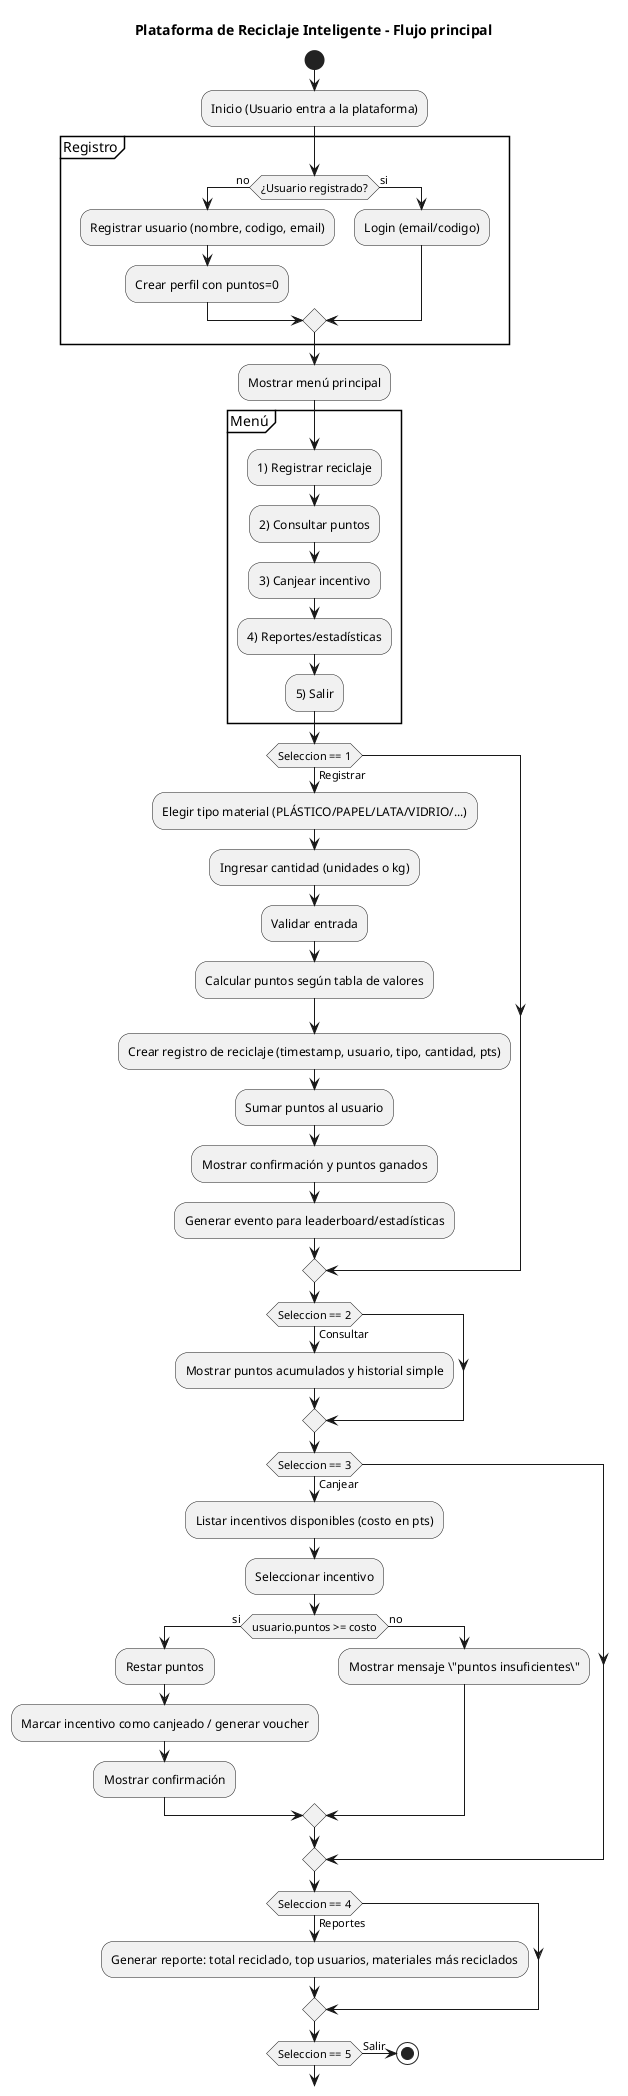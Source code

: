 @startuml
title Plataforma de Reciclaje Inteligente - Flujo principal

start

:Inicio (Usuario entra a la plataforma);
partition Registro {
    if (¿Usuario registrado?) then (no)
        :Registrar usuario (nombre, codigo, email);
        :Crear perfil con puntos=0;
    else (si)
        :Login (email/codigo);
    endif
}

:Mostrar menú principal;
partition Menú {
    :1) Registrar reciclaje;
    :2) Consultar puntos;
    :3) Canjear incentivo;
    :4) Reportes/estadísticas;
    :5) Salir;
}

if (Seleccion == 1) then (Registrar)
    :Elegir tipo material (PLÁSTICO/PAPEL/LATA/VIDRIO/...);
    :Ingresar cantidad (unidades o kg);
    :Validar entrada;
    :Calcular puntos según tabla de valores;
    :Crear registro de reciclaje (timestamp, usuario, tipo, cantidad, pts);
    :Sumar puntos al usuario;
    :Mostrar confirmación y puntos ganados;
    :Generar evento para leaderboard/estadísticas;
endif

if (Seleccion == 2) then (Consultar)
    :Mostrar puntos acumulados y historial simple;
endif

if (Seleccion == 3) then (Canjear)
    :Listar incentivos disponibles (costo en pts);
    :Seleccionar incentivo;
    if (usuario.puntos >= costo) then (si)
        :Restar puntos;
        :Marcar incentivo como canjeado / generar voucher;
        :Mostrar confirmación;
    else (no)
        :Mostrar mensaje \"puntos insuficientes\";
    endif
endif

if (Seleccion == 4) then (Reportes)
    :Generar reporte: total reciclado, top usuarios, materiales más reciclados;
endif

if (Seleccion == 5) then (Salir)
    stop
endif

@enduml